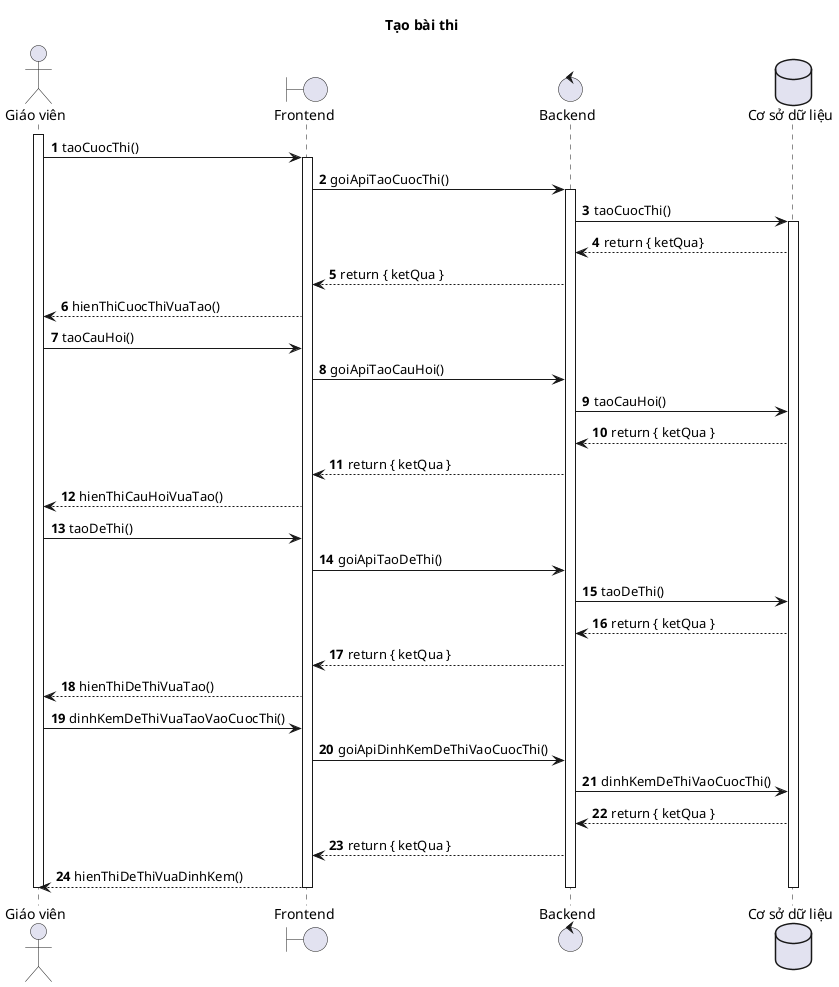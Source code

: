 @startuml
title Tạo bài thi
actor "Giáo viên" as GV
boundary Frontend
control Backend
database "Cơ sở dữ liệu" as Database

autonumber
activate GV

GV->Frontend: taoCuocThi()

activate Frontend

Frontend->Backend: goiApiTaoCuocThi()

activate Backend

Backend->Database: taoCuocThi()

activate Database

Database-->Backend: return { ketQua}

Backend-->Frontend: return { ketQua }

Frontend-->GV: hienThiCuocThiVuaTao()

GV->Frontend: taoCauHoi()

Frontend->Backend: goiApiTaoCauHoi()

Backend->Database: taoCauHoi()

Database-->Backend: return { ketQua }

Backend-->Frontend: return { ketQua }

Frontend-->GV: hienThiCauHoiVuaTao()

GV->Frontend: taoDeThi()

Frontend->Backend: goiApiTaoDeThi()

Backend->Database: taoDeThi()

Database-->Backend: return { ketQua }

Backend-->Frontend: return { ketQua }

Frontend-->GV: hienThiDeThiVuaTao()

GV->Frontend: dinhKemDeThiVuaTaoVaoCuocThi()

Frontend->Backend: goiApiDinhKemDeThiVaoCuocThi()

Backend->Database: dinhKemDeThiVaoCuocThi()

Database-->Backend: return { ketQua }

Backend-->Frontend: return { ketQua }

Frontend-->GV: hienThiDeThiVuaDinhKem()

deactivate Database

deactivate Backend

deactivate Frontend

deactivate GV
@enduml

